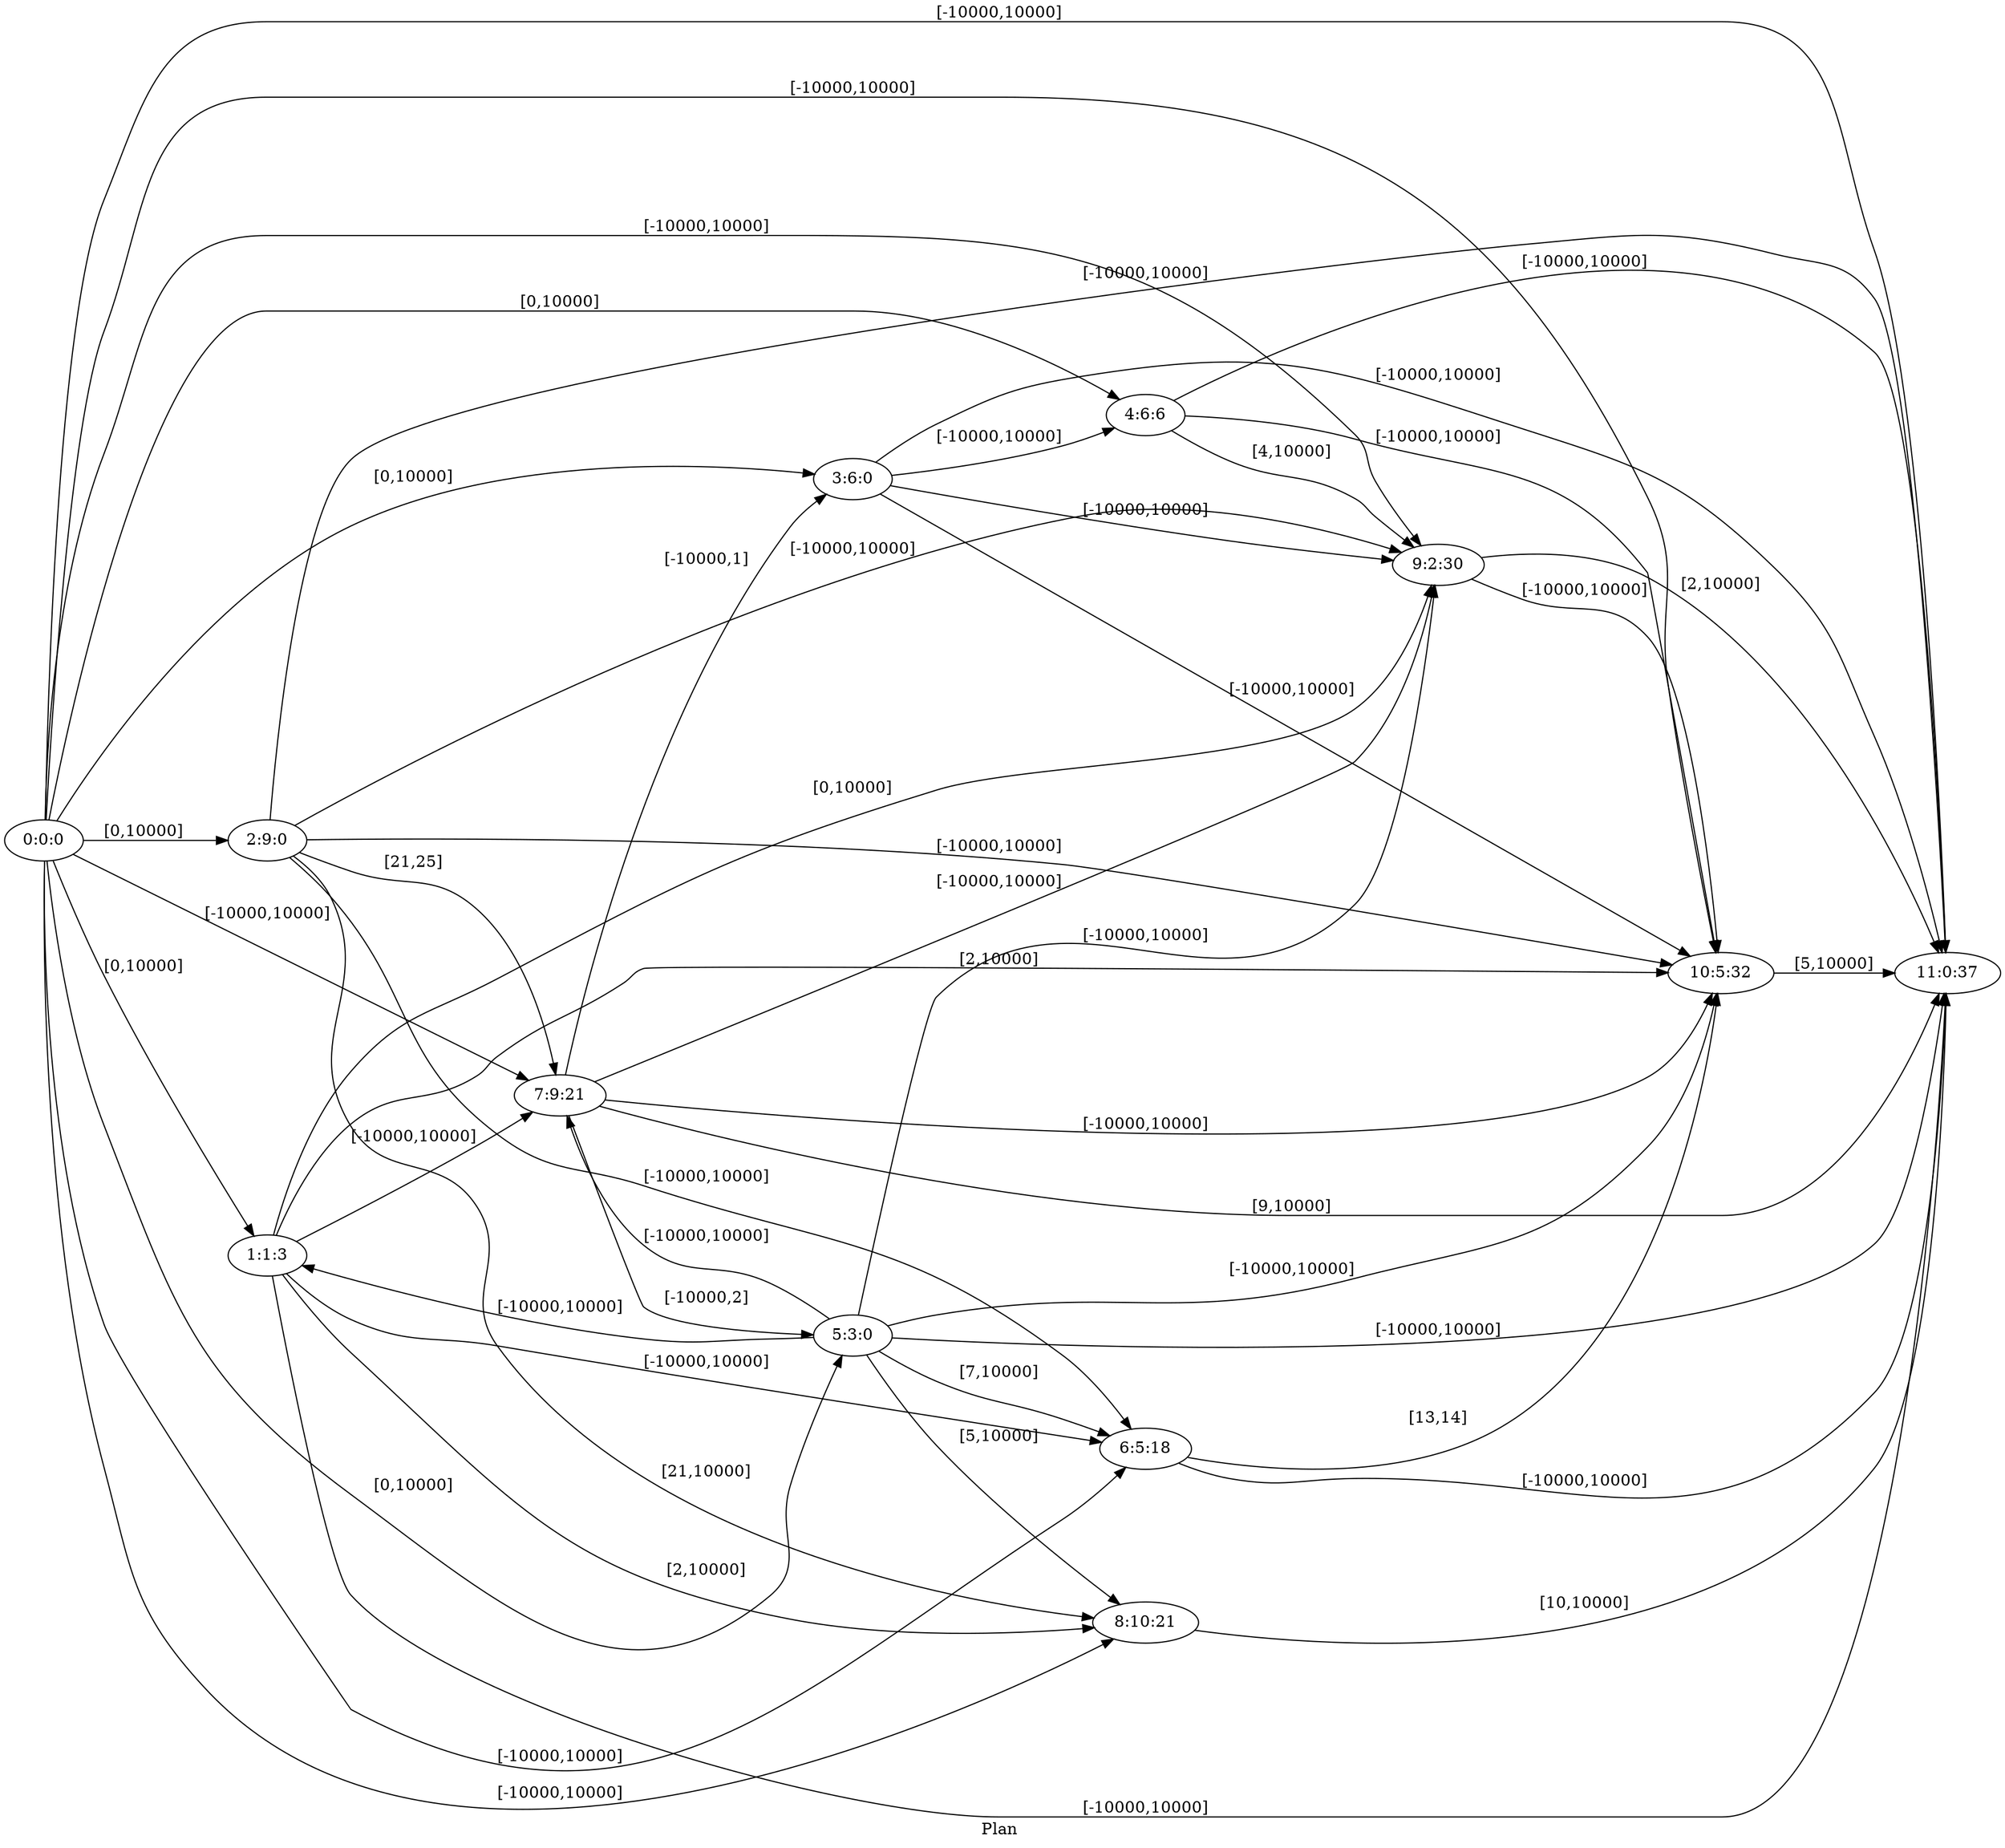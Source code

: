 digraph G {
 rankdir = LR;
 nodesep = .45; 
 size = 30;
label="Plan ";
 fldt = 0.937657;
"0:0:0"->"1:1:3"[ label = "[0,10000]"];
"0:0:0"->"2:9:0"[ label = "[0,10000]"];
"0:0:0"->"3:6:0"[ label = "[0,10000]"];
"0:0:0"->"4:6:6"[ label = "[0,10000]"];
"0:0:0"->"5:3:0"[ label = "[0,10000]"];
"0:0:0"->"6:5:18"[ label = "[-10000,10000]"];
"0:0:0"->"7:9:21"[ label = "[-10000,10000]"];
"0:0:0"->"8:10:21"[ label = "[-10000,10000]"];
"0:0:0"->"9:2:30"[ label = "[-10000,10000]"];
"0:0:0"->"10:5:32"[ label = "[-10000,10000]"];
"0:0:0"->"11:0:37"[ label = "[-10000,10000]"];
"1:1:3"->"6:5:18"[ label = "[-10000,10000]"];
"1:1:3"->"7:9:21"[ label = "[-10000,10000]"];
"1:1:3"->"8:10:21"[ label = "[2,10000]"];
"1:1:3"->"9:2:30"[ label = "[0,10000]"];
"1:1:3"->"10:5:32"[ label = "[2,10000]"];
"1:1:3"->"11:0:37"[ label = "[-10000,10000]"];
"2:9:0"->"6:5:18"[ label = "[-10000,10000]"];
"2:9:0"->"7:9:21"[ label = "[21,25]"];
"2:9:0"->"8:10:21"[ label = "[21,10000]"];
"2:9:0"->"9:2:30"[ label = "[-10000,10000]"];
"2:9:0"->"10:5:32"[ label = "[-10000,10000]"];
"2:9:0"->"11:0:37"[ label = "[-10000,10000]"];
"3:6:0"->"4:6:6"[ label = "[-10000,10000]"];
"3:6:0"->"9:2:30"[ label = "[-10000,10000]"];
"3:6:0"->"10:5:32"[ label = "[-10000,10000]"];
"3:6:0"->"11:0:37"[ label = "[-10000,10000]"];
"4:6:6"->"9:2:30"[ label = "[4,10000]"];
"4:6:6"->"10:5:32"[ label = "[-10000,10000]"];
"4:6:6"->"11:0:37"[ label = "[-10000,10000]"];
"5:3:0"->"1:1:3"[ label = "[-10000,10000]"];
"5:3:0"->"6:5:18"[ label = "[7,10000]"];
"5:3:0"->"7:9:21"[ label = "[-10000,10000]"];
"5:3:0"->"8:10:21"[ label = "[5,10000]"];
"5:3:0"->"9:2:30"[ label = "[-10000,10000]"];
"5:3:0"->"10:5:32"[ label = "[-10000,10000]"];
"5:3:0"->"11:0:37"[ label = "[-10000,10000]"];
"6:5:18"->"10:5:32"[ label = "[13,14]"];
"6:5:18"->"11:0:37"[ label = "[-10000,10000]"];
"7:9:21"->"3:6:0"[ label = "[-10000,1]"];
"7:9:21"->"5:3:0"[ label = "[-10000,2]"];
"7:9:21"->"9:2:30"[ label = "[-10000,10000]"];
"7:9:21"->"10:5:32"[ label = "[-10000,10000]"];
"7:9:21"->"11:0:37"[ label = "[9,10000]"];
"8:10:21"->"11:0:37"[ label = "[10,10000]"];
"9:2:30"->"10:5:32"[ label = "[-10000,10000]"];
"9:2:30"->"11:0:37"[ label = "[2,10000]"];
"10:5:32"->"11:0:37"[ label = "[5,10000]"];
}
